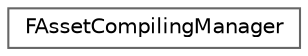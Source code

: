 digraph "Graphical Class Hierarchy"
{
 // INTERACTIVE_SVG=YES
 // LATEX_PDF_SIZE
  bgcolor="transparent";
  edge [fontname=Helvetica,fontsize=10,labelfontname=Helvetica,labelfontsize=10];
  node [fontname=Helvetica,fontsize=10,shape=box,height=0.2,width=0.4];
  rankdir="LR";
  Node0 [id="Node000000",label="FAssetCompilingManager",height=0.2,width=0.4,color="grey40", fillcolor="white", style="filled",URL="$d9/d62/classFAssetCompilingManager.html",tooltip=" "];
}
